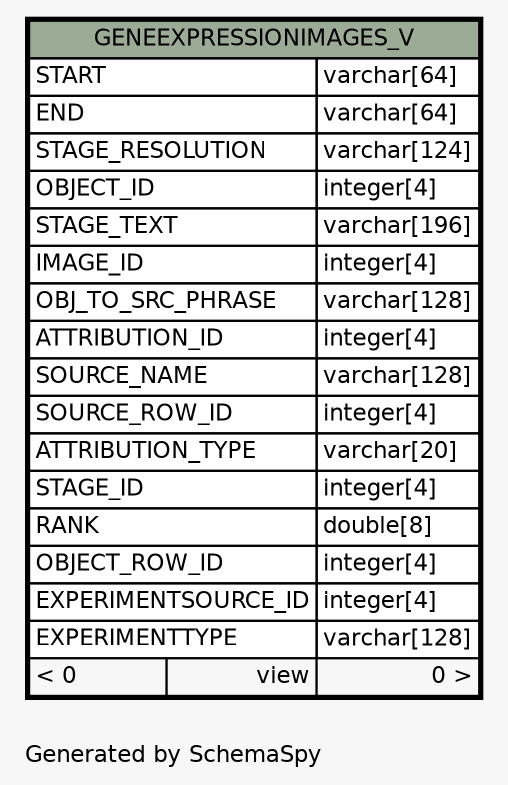 // dot 2.38.0 on Windows 10 10.0
// SchemaSpy rev Unknown
digraph "oneDegreeRelationshipsDiagram" {
  graph [
    rankdir="RL"
    bgcolor="#f7f7f7"
    label="\nGenerated by SchemaSpy"
    labeljust="l"
    nodesep="0.18"
    ranksep="0.46"
    fontname="Helvetica"
    fontsize="11"
  ];
  node [
    fontname="Helvetica"
    fontsize="11"
    shape="plaintext"
  ];
  edge [
    arrowsize="0.8"
  ];
  "GENEEXPRESSIONIMAGES_V" [
    label=<
    <TABLE BORDER="2" CELLBORDER="1" CELLSPACING="0" BGCOLOR="#ffffff">
      <TR><TD COLSPAN="3" BGCOLOR="#9bab96" ALIGN="CENTER">GENEEXPRESSIONIMAGES_V</TD></TR>
      <TR><TD PORT="START" COLSPAN="2" ALIGN="LEFT">START</TD><TD PORT="START.type" ALIGN="LEFT">varchar[64]</TD></TR>
      <TR><TD PORT="END" COLSPAN="2" ALIGN="LEFT">END</TD><TD PORT="END.type" ALIGN="LEFT">varchar[64]</TD></TR>
      <TR><TD PORT="STAGE_RESOLUTION" COLSPAN="2" ALIGN="LEFT">STAGE_RESOLUTION</TD><TD PORT="STAGE_RESOLUTION.type" ALIGN="LEFT">varchar[124]</TD></TR>
      <TR><TD PORT="OBJECT_ID" COLSPAN="2" ALIGN="LEFT">OBJECT_ID</TD><TD PORT="OBJECT_ID.type" ALIGN="LEFT">integer[4]</TD></TR>
      <TR><TD PORT="STAGE_TEXT" COLSPAN="2" ALIGN="LEFT">STAGE_TEXT</TD><TD PORT="STAGE_TEXT.type" ALIGN="LEFT">varchar[196]</TD></TR>
      <TR><TD PORT="IMAGE_ID" COLSPAN="2" ALIGN="LEFT">IMAGE_ID</TD><TD PORT="IMAGE_ID.type" ALIGN="LEFT">integer[4]</TD></TR>
      <TR><TD PORT="OBJ_TO_SRC_PHRASE" COLSPAN="2" ALIGN="LEFT">OBJ_TO_SRC_PHRASE</TD><TD PORT="OBJ_TO_SRC_PHRASE.type" ALIGN="LEFT">varchar[128]</TD></TR>
      <TR><TD PORT="ATTRIBUTION_ID" COLSPAN="2" ALIGN="LEFT">ATTRIBUTION_ID</TD><TD PORT="ATTRIBUTION_ID.type" ALIGN="LEFT">integer[4]</TD></TR>
      <TR><TD PORT="SOURCE_NAME" COLSPAN="2" ALIGN="LEFT">SOURCE_NAME</TD><TD PORT="SOURCE_NAME.type" ALIGN="LEFT">varchar[128]</TD></TR>
      <TR><TD PORT="SOURCE_ROW_ID" COLSPAN="2" ALIGN="LEFT">SOURCE_ROW_ID</TD><TD PORT="SOURCE_ROW_ID.type" ALIGN="LEFT">integer[4]</TD></TR>
      <TR><TD PORT="ATTRIBUTION_TYPE" COLSPAN="2" ALIGN="LEFT">ATTRIBUTION_TYPE</TD><TD PORT="ATTRIBUTION_TYPE.type" ALIGN="LEFT">varchar[20]</TD></TR>
      <TR><TD PORT="STAGE_ID" COLSPAN="2" ALIGN="LEFT">STAGE_ID</TD><TD PORT="STAGE_ID.type" ALIGN="LEFT">integer[4]</TD></TR>
      <TR><TD PORT="RANK" COLSPAN="2" ALIGN="LEFT">RANK</TD><TD PORT="RANK.type" ALIGN="LEFT">double[8]</TD></TR>
      <TR><TD PORT="OBJECT_ROW_ID" COLSPAN="2" ALIGN="LEFT">OBJECT_ROW_ID</TD><TD PORT="OBJECT_ROW_ID.type" ALIGN="LEFT">integer[4]</TD></TR>
      <TR><TD PORT="EXPERIMENTSOURCE_ID" COLSPAN="2" ALIGN="LEFT">EXPERIMENTSOURCE_ID</TD><TD PORT="EXPERIMENTSOURCE_ID.type" ALIGN="LEFT">integer[4]</TD></TR>
      <TR><TD PORT="EXPERIMENTTYPE" COLSPAN="2" ALIGN="LEFT">EXPERIMENTTYPE</TD><TD PORT="EXPERIMENTTYPE.type" ALIGN="LEFT">varchar[128]</TD></TR>
      <TR><TD ALIGN="LEFT" BGCOLOR="#f7f7f7">&lt; 0</TD><TD ALIGN="RIGHT" BGCOLOR="#f7f7f7">view</TD><TD ALIGN="RIGHT" BGCOLOR="#f7f7f7">0 &gt;</TD></TR>
    </TABLE>>
    URL="GENEEXPRESSIONIMAGES_V.html"
    tooltip="GENEEXPRESSIONIMAGES_V"
  ];
}
